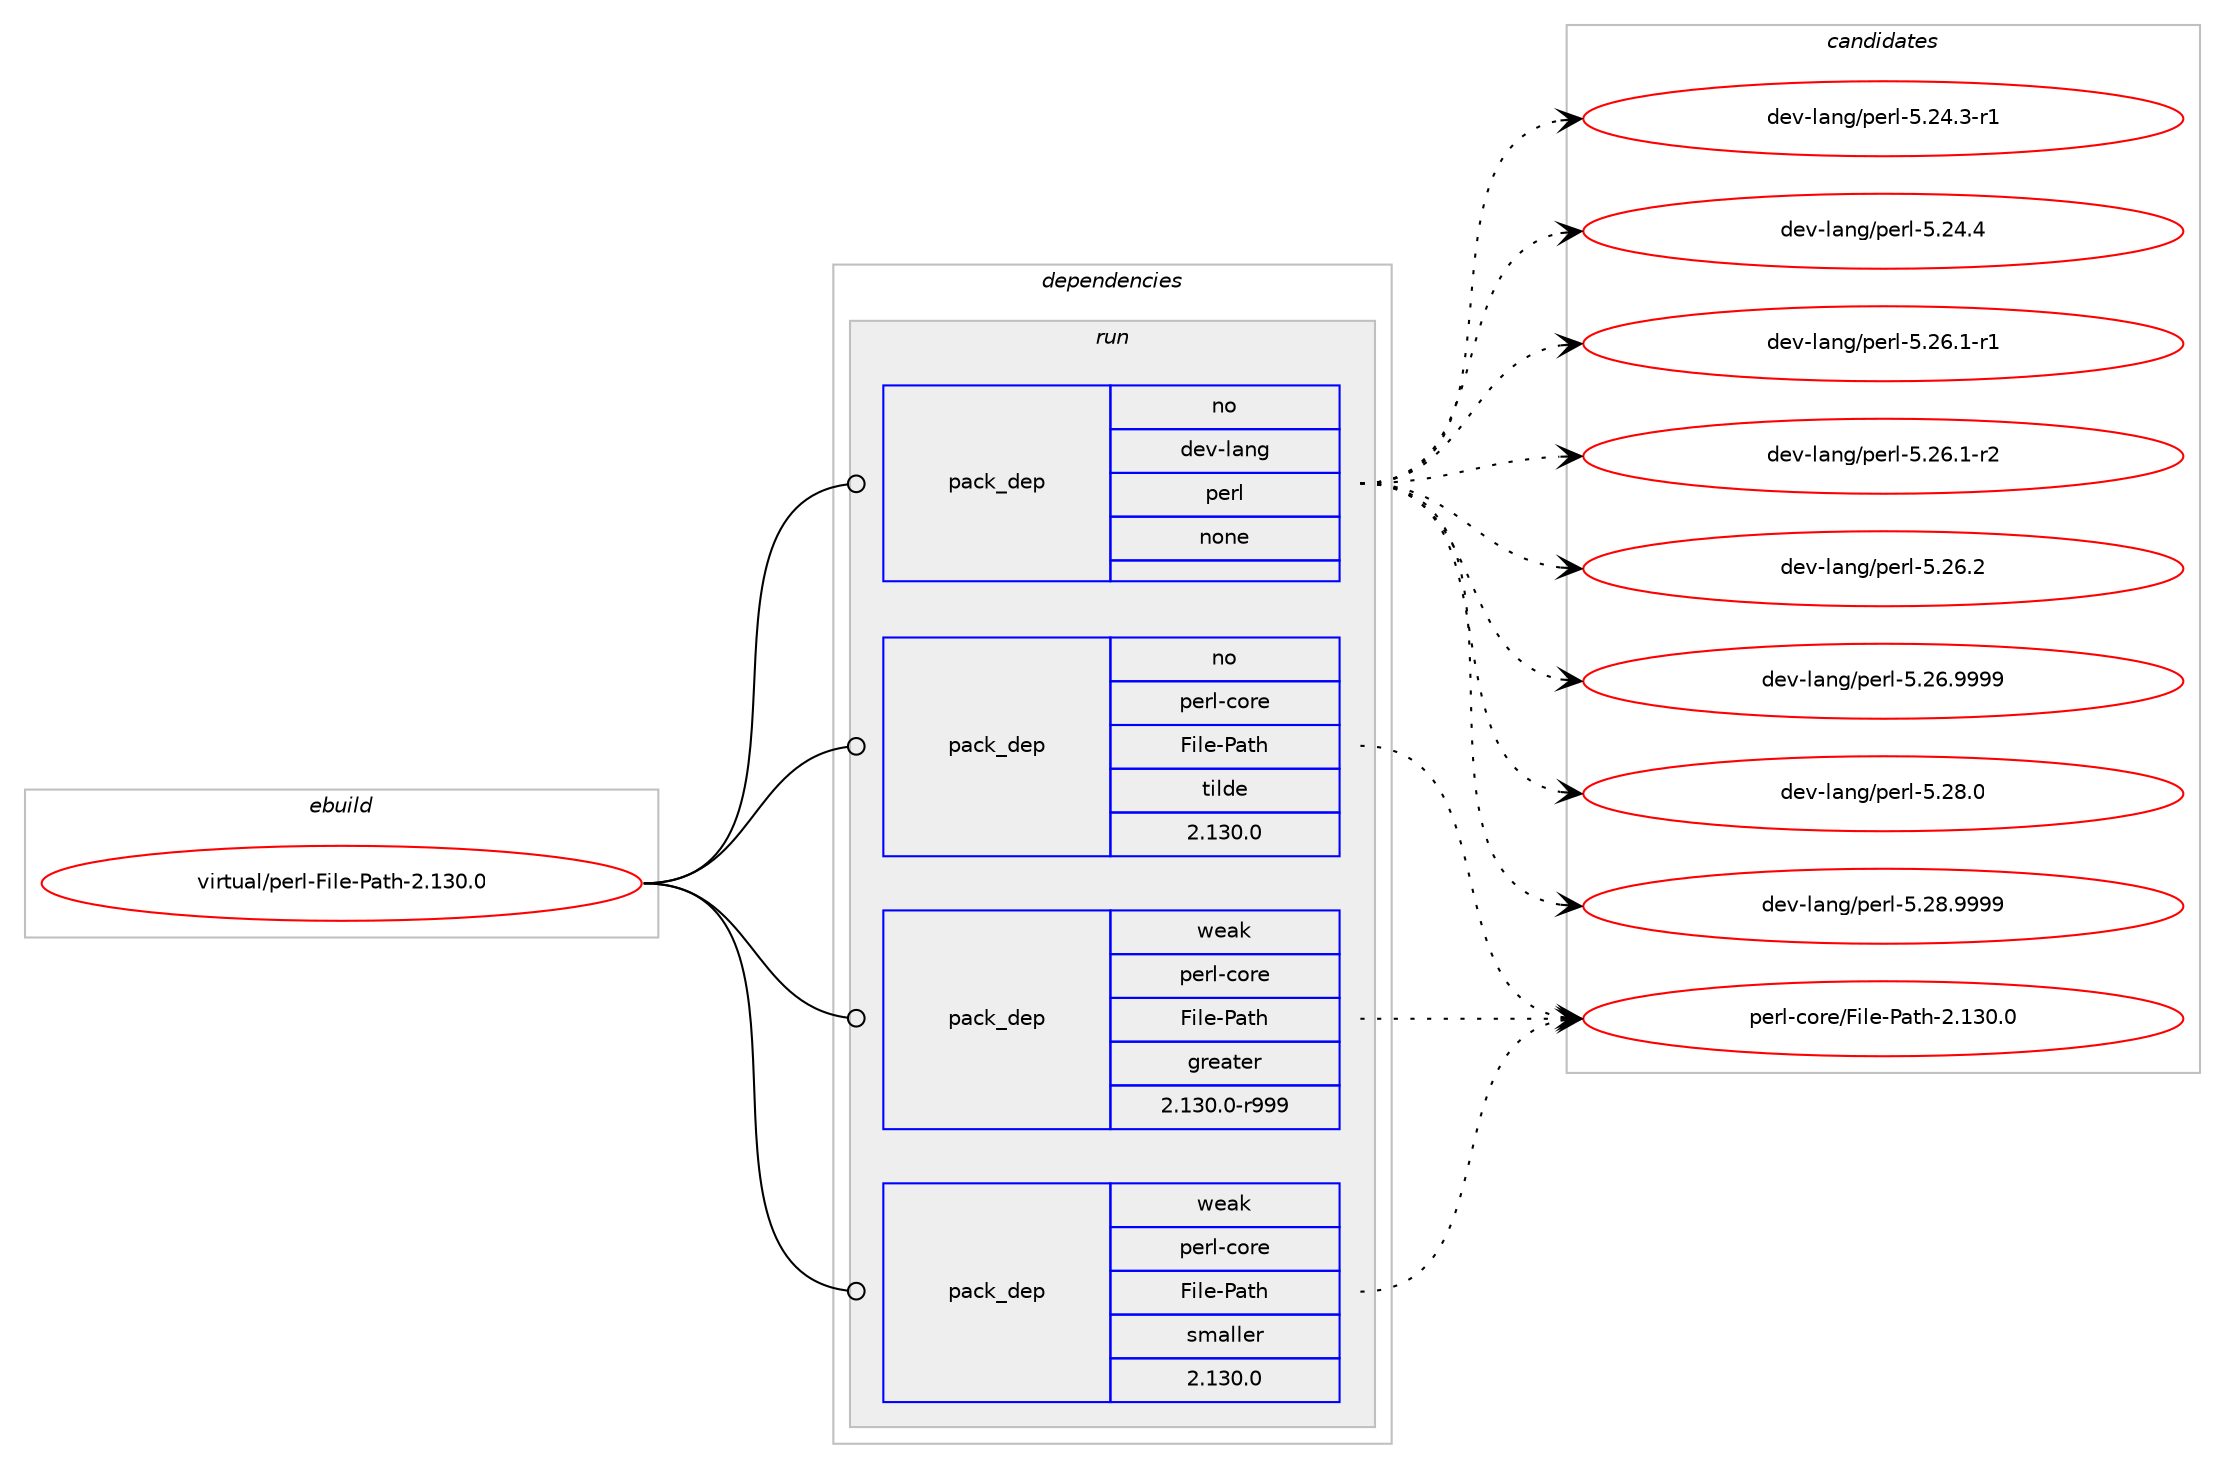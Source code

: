 digraph prolog {

# *************
# Graph options
# *************

newrank=true;
concentrate=true;
compound=true;
graph [rankdir=LR,fontname=Helvetica,fontsize=10,ranksep=1.5];#, ranksep=2.5, nodesep=0.2];
edge  [arrowhead=vee];
node  [fontname=Helvetica,fontsize=10];

# **********
# The ebuild
# **********

subgraph cluster_leftcol {
color=gray;
rank=same;
label=<<i>ebuild</i>>;
id [label="virtual/perl-File-Path-2.130.0", color=red, width=4, href="../virtual/perl-File-Path-2.130.0.svg"];
}

# ****************
# The dependencies
# ****************

subgraph cluster_midcol {
color=gray;
label=<<i>dependencies</i>>;
subgraph cluster_compile {
fillcolor="#eeeeee";
style=filled;
label=<<i>compile</i>>;
}
subgraph cluster_compileandrun {
fillcolor="#eeeeee";
style=filled;
label=<<i>compile and run</i>>;
}
subgraph cluster_run {
fillcolor="#eeeeee";
style=filled;
label=<<i>run</i>>;
subgraph pack6499 {
dependency9639 [label=<<TABLE BORDER="0" CELLBORDER="1" CELLSPACING="0" CELLPADDING="4" WIDTH="220"><TR><TD ROWSPAN="6" CELLPADDING="30">pack_dep</TD></TR><TR><TD WIDTH="110">no</TD></TR><TR><TD>dev-lang</TD></TR><TR><TD>perl</TD></TR><TR><TD>none</TD></TR><TR><TD></TD></TR></TABLE>>, shape=none, color=blue];
}
id:e -> dependency9639:w [weight=20,style="solid",arrowhead="odot"];
subgraph pack6500 {
dependency9640 [label=<<TABLE BORDER="0" CELLBORDER="1" CELLSPACING="0" CELLPADDING="4" WIDTH="220"><TR><TD ROWSPAN="6" CELLPADDING="30">pack_dep</TD></TR><TR><TD WIDTH="110">no</TD></TR><TR><TD>perl-core</TD></TR><TR><TD>File-Path</TD></TR><TR><TD>tilde</TD></TR><TR><TD>2.130.0</TD></TR></TABLE>>, shape=none, color=blue];
}
id:e -> dependency9640:w [weight=20,style="solid",arrowhead="odot"];
subgraph pack6501 {
dependency9641 [label=<<TABLE BORDER="0" CELLBORDER="1" CELLSPACING="0" CELLPADDING="4" WIDTH="220"><TR><TD ROWSPAN="6" CELLPADDING="30">pack_dep</TD></TR><TR><TD WIDTH="110">weak</TD></TR><TR><TD>perl-core</TD></TR><TR><TD>File-Path</TD></TR><TR><TD>greater</TD></TR><TR><TD>2.130.0-r999</TD></TR></TABLE>>, shape=none, color=blue];
}
id:e -> dependency9641:w [weight=20,style="solid",arrowhead="odot"];
subgraph pack6502 {
dependency9642 [label=<<TABLE BORDER="0" CELLBORDER="1" CELLSPACING="0" CELLPADDING="4" WIDTH="220"><TR><TD ROWSPAN="6" CELLPADDING="30">pack_dep</TD></TR><TR><TD WIDTH="110">weak</TD></TR><TR><TD>perl-core</TD></TR><TR><TD>File-Path</TD></TR><TR><TD>smaller</TD></TR><TR><TD>2.130.0</TD></TR></TABLE>>, shape=none, color=blue];
}
id:e -> dependency9642:w [weight=20,style="solid",arrowhead="odot"];
}
}

# **************
# The candidates
# **************

subgraph cluster_choices {
rank=same;
color=gray;
label=<<i>candidates</i>>;

subgraph choice6499 {
color=black;
nodesep=1;
choice100101118451089711010347112101114108455346505246514511449 [label="dev-lang/perl-5.24.3-r1", color=red, width=4,href="../dev-lang/perl-5.24.3-r1.svg"];
choice10010111845108971101034711210111410845534650524652 [label="dev-lang/perl-5.24.4", color=red, width=4,href="../dev-lang/perl-5.24.4.svg"];
choice100101118451089711010347112101114108455346505446494511449 [label="dev-lang/perl-5.26.1-r1", color=red, width=4,href="../dev-lang/perl-5.26.1-r1.svg"];
choice100101118451089711010347112101114108455346505446494511450 [label="dev-lang/perl-5.26.1-r2", color=red, width=4,href="../dev-lang/perl-5.26.1-r2.svg"];
choice10010111845108971101034711210111410845534650544650 [label="dev-lang/perl-5.26.2", color=red, width=4,href="../dev-lang/perl-5.26.2.svg"];
choice10010111845108971101034711210111410845534650544657575757 [label="dev-lang/perl-5.26.9999", color=red, width=4,href="../dev-lang/perl-5.26.9999.svg"];
choice10010111845108971101034711210111410845534650564648 [label="dev-lang/perl-5.28.0", color=red, width=4,href="../dev-lang/perl-5.28.0.svg"];
choice10010111845108971101034711210111410845534650564657575757 [label="dev-lang/perl-5.28.9999", color=red, width=4,href="../dev-lang/perl-5.28.9999.svg"];
dependency9639:e -> choice100101118451089711010347112101114108455346505246514511449:w [style=dotted,weight="100"];
dependency9639:e -> choice10010111845108971101034711210111410845534650524652:w [style=dotted,weight="100"];
dependency9639:e -> choice100101118451089711010347112101114108455346505446494511449:w [style=dotted,weight="100"];
dependency9639:e -> choice100101118451089711010347112101114108455346505446494511450:w [style=dotted,weight="100"];
dependency9639:e -> choice10010111845108971101034711210111410845534650544650:w [style=dotted,weight="100"];
dependency9639:e -> choice10010111845108971101034711210111410845534650544657575757:w [style=dotted,weight="100"];
dependency9639:e -> choice10010111845108971101034711210111410845534650564648:w [style=dotted,weight="100"];
dependency9639:e -> choice10010111845108971101034711210111410845534650564657575757:w [style=dotted,weight="100"];
}
subgraph choice6500 {
color=black;
nodesep=1;
choice112101114108459911111410147701051081014580971161044550464951484648 [label="perl-core/File-Path-2.130.0", color=red, width=4,href="../perl-core/File-Path-2.130.0.svg"];
dependency9640:e -> choice112101114108459911111410147701051081014580971161044550464951484648:w [style=dotted,weight="100"];
}
subgraph choice6501 {
color=black;
nodesep=1;
choice112101114108459911111410147701051081014580971161044550464951484648 [label="perl-core/File-Path-2.130.0", color=red, width=4,href="../perl-core/File-Path-2.130.0.svg"];
dependency9641:e -> choice112101114108459911111410147701051081014580971161044550464951484648:w [style=dotted,weight="100"];
}
subgraph choice6502 {
color=black;
nodesep=1;
choice112101114108459911111410147701051081014580971161044550464951484648 [label="perl-core/File-Path-2.130.0", color=red, width=4,href="../perl-core/File-Path-2.130.0.svg"];
dependency9642:e -> choice112101114108459911111410147701051081014580971161044550464951484648:w [style=dotted,weight="100"];
}
}

}
